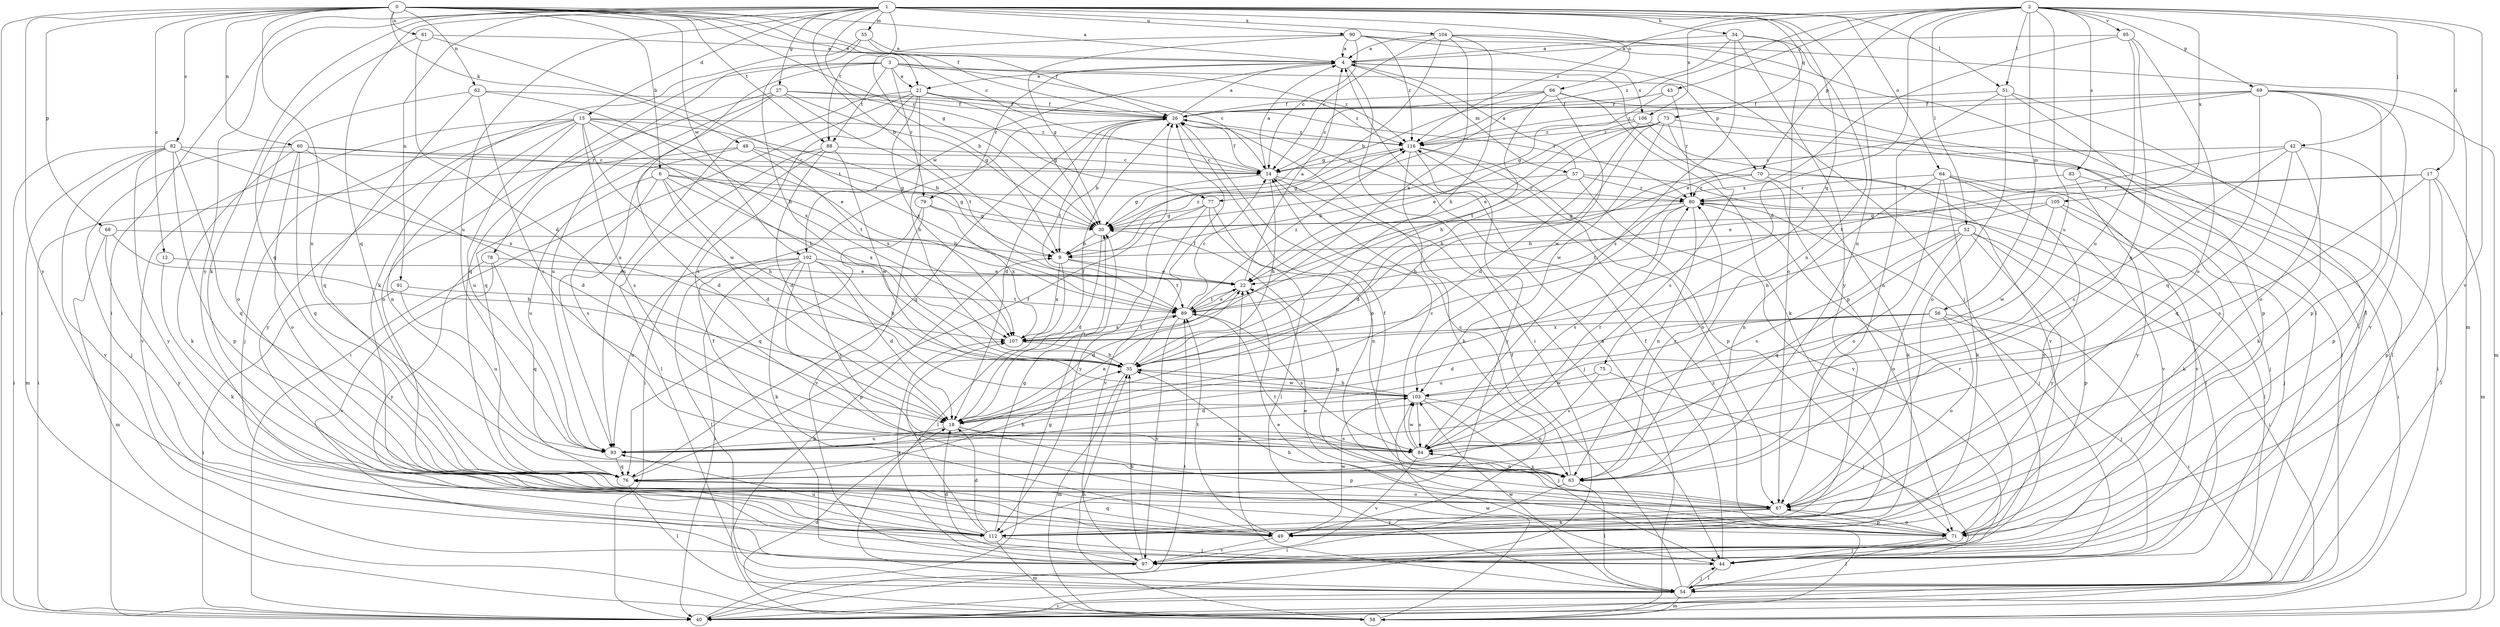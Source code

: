 strict digraph  {
0;
1;
2;
3;
4;
6;
9;
12;
14;
15;
17;
18;
21;
22;
26;
27;
30;
34;
35;
40;
42;
43;
44;
48;
49;
51;
52;
54;
55;
56;
57;
58;
60;
61;
62;
63;
64;
66;
67;
68;
69;
70;
71;
73;
75;
76;
77;
78;
79;
80;
82;
83;
84;
88;
89;
90;
91;
93;
95;
97;
102;
103;
104;
105;
106;
107;
112;
116;
0 -> 4  [label=a];
0 -> 6  [label=b];
0 -> 12  [label=c];
0 -> 14  [label=c];
0 -> 21  [label=e];
0 -> 26  [label=f];
0 -> 40  [label=i];
0 -> 48  [label=k];
0 -> 60  [label=n];
0 -> 61  [label=n];
0 -> 62  [label=n];
0 -> 63  [label=n];
0 -> 68  [label=p];
0 -> 77  [label=r];
0 -> 82  [label=s];
0 -> 88  [label=t];
0 -> 102  [label=w];
0 -> 112  [label=y];
1 -> 9  [label=b];
1 -> 15  [label=d];
1 -> 27  [label=g];
1 -> 30  [label=g];
1 -> 34  [label=h];
1 -> 40  [label=i];
1 -> 49  [label=k];
1 -> 51  [label=l];
1 -> 55  [label=m];
1 -> 63  [label=n];
1 -> 64  [label=o];
1 -> 66  [label=o];
1 -> 73  [label=q];
1 -> 75  [label=q];
1 -> 76  [label=q];
1 -> 88  [label=t];
1 -> 90  [label=u];
1 -> 91  [label=u];
1 -> 93  [label=u];
1 -> 104  [label=x];
1 -> 112  [label=y];
2 -> 17  [label=d];
2 -> 18  [label=d];
2 -> 42  [label=j];
2 -> 43  [label=j];
2 -> 51  [label=l];
2 -> 52  [label=l];
2 -> 56  [label=m];
2 -> 69  [label=p];
2 -> 70  [label=p];
2 -> 77  [label=r];
2 -> 83  [label=s];
2 -> 93  [label=u];
2 -> 95  [label=v];
2 -> 97  [label=v];
2 -> 105  [label=x];
2 -> 106  [label=x];
2 -> 116  [label=z];
3 -> 14  [label=c];
3 -> 21  [label=e];
3 -> 70  [label=p];
3 -> 76  [label=q];
3 -> 78  [label=r];
3 -> 79  [label=r];
3 -> 88  [label=t];
3 -> 93  [label=u];
3 -> 116  [label=z];
4 -> 21  [label=e];
4 -> 40  [label=i];
4 -> 57  [label=m];
4 -> 71  [label=p];
4 -> 79  [label=r];
4 -> 102  [label=w];
4 -> 106  [label=x];
6 -> 18  [label=d];
6 -> 30  [label=g];
6 -> 35  [label=h];
6 -> 80  [label=r];
6 -> 84  [label=s];
6 -> 93  [label=u];
6 -> 107  [label=x];
9 -> 22  [label=e];
9 -> 54  [label=l];
9 -> 89  [label=t];
9 -> 107  [label=x];
9 -> 116  [label=z];
12 -> 22  [label=e];
12 -> 49  [label=k];
14 -> 4  [label=a];
14 -> 26  [label=f];
14 -> 30  [label=g];
14 -> 35  [label=h];
14 -> 44  [label=j];
14 -> 80  [label=r];
15 -> 9  [label=b];
15 -> 22  [label=e];
15 -> 35  [label=h];
15 -> 44  [label=j];
15 -> 63  [label=n];
15 -> 84  [label=s];
15 -> 93  [label=u];
15 -> 97  [label=v];
15 -> 103  [label=w];
15 -> 112  [label=y];
15 -> 116  [label=z];
17 -> 22  [label=e];
17 -> 54  [label=l];
17 -> 58  [label=m];
17 -> 71  [label=p];
17 -> 80  [label=r];
17 -> 84  [label=s];
18 -> 26  [label=f];
18 -> 71  [label=p];
18 -> 84  [label=s];
18 -> 93  [label=u];
21 -> 26  [label=f];
21 -> 30  [label=g];
21 -> 35  [label=h];
21 -> 40  [label=i];
21 -> 84  [label=s];
21 -> 93  [label=u];
21 -> 107  [label=x];
21 -> 116  [label=z];
22 -> 4  [label=a];
22 -> 18  [label=d];
22 -> 89  [label=t];
26 -> 4  [label=a];
26 -> 9  [label=b];
26 -> 18  [label=d];
26 -> 67  [label=o];
26 -> 76  [label=q];
26 -> 89  [label=t];
26 -> 116  [label=z];
27 -> 26  [label=f];
27 -> 30  [label=g];
27 -> 67  [label=o];
27 -> 76  [label=q];
27 -> 80  [label=r];
27 -> 89  [label=t];
27 -> 93  [label=u];
30 -> 9  [label=b];
30 -> 18  [label=d];
34 -> 4  [label=a];
34 -> 63  [label=n];
34 -> 67  [label=o];
34 -> 84  [label=s];
34 -> 112  [label=y];
34 -> 116  [label=z];
35 -> 26  [label=f];
35 -> 58  [label=m];
35 -> 103  [label=w];
40 -> 30  [label=g];
40 -> 89  [label=t];
42 -> 14  [label=c];
42 -> 49  [label=k];
42 -> 71  [label=p];
42 -> 76  [label=q];
42 -> 84  [label=s];
42 -> 89  [label=t];
43 -> 26  [label=f];
43 -> 30  [label=g];
43 -> 80  [label=r];
44 -> 22  [label=e];
44 -> 26  [label=f];
44 -> 54  [label=l];
48 -> 14  [label=c];
48 -> 18  [label=d];
48 -> 30  [label=g];
48 -> 40  [label=i];
48 -> 107  [label=x];
49 -> 76  [label=q];
49 -> 89  [label=t];
49 -> 97  [label=v];
49 -> 103  [label=w];
51 -> 26  [label=f];
51 -> 63  [label=n];
51 -> 67  [label=o];
51 -> 71  [label=p];
51 -> 97  [label=v];
52 -> 9  [label=b];
52 -> 40  [label=i];
52 -> 67  [label=o];
52 -> 71  [label=p];
52 -> 76  [label=q];
52 -> 84  [label=s];
52 -> 112  [label=y];
54 -> 22  [label=e];
54 -> 26  [label=f];
54 -> 40  [label=i];
54 -> 44  [label=j];
54 -> 58  [label=m];
54 -> 103  [label=w];
55 -> 4  [label=a];
55 -> 26  [label=f];
55 -> 35  [label=h];
55 -> 49  [label=k];
56 -> 18  [label=d];
56 -> 40  [label=i];
56 -> 44  [label=j];
56 -> 67  [label=o];
56 -> 93  [label=u];
56 -> 107  [label=x];
57 -> 4  [label=a];
57 -> 9  [label=b];
57 -> 18  [label=d];
57 -> 54  [label=l];
57 -> 80  [label=r];
57 -> 97  [label=v];
58 -> 4  [label=a];
58 -> 9  [label=b];
58 -> 18  [label=d];
58 -> 35  [label=h];
58 -> 103  [label=w];
58 -> 116  [label=z];
60 -> 14  [label=c];
60 -> 18  [label=d];
60 -> 44  [label=j];
60 -> 49  [label=k];
60 -> 67  [label=o];
60 -> 76  [label=q];
60 -> 89  [label=t];
61 -> 4  [label=a];
61 -> 18  [label=d];
61 -> 76  [label=q];
61 -> 89  [label=t];
62 -> 26  [label=f];
62 -> 67  [label=o];
62 -> 76  [label=q];
62 -> 84  [label=s];
62 -> 107  [label=x];
63 -> 14  [label=c];
63 -> 40  [label=i];
63 -> 54  [label=l];
63 -> 80  [label=r];
63 -> 84  [label=s];
63 -> 89  [label=t];
64 -> 44  [label=j];
64 -> 49  [label=k];
64 -> 63  [label=n];
64 -> 67  [label=o];
64 -> 80  [label=r];
64 -> 97  [label=v];
64 -> 112  [label=y];
66 -> 14  [label=c];
66 -> 26  [label=f];
66 -> 30  [label=g];
66 -> 35  [label=h];
66 -> 40  [label=i];
66 -> 49  [label=k];
66 -> 103  [label=w];
67 -> 26  [label=f];
67 -> 30  [label=g];
67 -> 49  [label=k];
67 -> 71  [label=p];
67 -> 112  [label=y];
68 -> 9  [label=b];
68 -> 35  [label=h];
68 -> 58  [label=m];
68 -> 112  [label=y];
69 -> 22  [label=e];
69 -> 26  [label=f];
69 -> 58  [label=m];
69 -> 67  [label=o];
69 -> 71  [label=p];
69 -> 76  [label=q];
69 -> 97  [label=v];
69 -> 116  [label=z];
70 -> 35  [label=h];
70 -> 49  [label=k];
70 -> 80  [label=r];
70 -> 97  [label=v];
71 -> 22  [label=e];
71 -> 35  [label=h];
71 -> 44  [label=j];
71 -> 54  [label=l];
71 -> 67  [label=o];
71 -> 80  [label=r];
73 -> 22  [label=e];
73 -> 35  [label=h];
73 -> 40  [label=i];
73 -> 84  [label=s];
73 -> 89  [label=t];
73 -> 103  [label=w];
73 -> 116  [label=z];
75 -> 44  [label=j];
75 -> 84  [label=s];
75 -> 103  [label=w];
76 -> 26  [label=f];
76 -> 35  [label=h];
76 -> 54  [label=l];
76 -> 67  [label=o];
77 -> 30  [label=g];
77 -> 54  [label=l];
77 -> 63  [label=n];
77 -> 97  [label=v];
77 -> 112  [label=y];
78 -> 22  [label=e];
78 -> 76  [label=q];
78 -> 97  [label=v];
78 -> 112  [label=y];
79 -> 30  [label=g];
79 -> 76  [label=q];
79 -> 97  [label=v];
79 -> 107  [label=x];
80 -> 30  [label=g];
80 -> 44  [label=j];
80 -> 54  [label=l];
80 -> 63  [label=n];
80 -> 84  [label=s];
80 -> 89  [label=t];
82 -> 14  [label=c];
82 -> 40  [label=i];
82 -> 58  [label=m];
82 -> 71  [label=p];
82 -> 76  [label=q];
82 -> 97  [label=v];
82 -> 107  [label=x];
82 -> 112  [label=y];
83 -> 40  [label=i];
83 -> 80  [label=r];
83 -> 112  [label=y];
84 -> 14  [label=c];
84 -> 63  [label=n];
84 -> 80  [label=r];
84 -> 97  [label=v];
84 -> 103  [label=w];
88 -> 14  [label=c];
88 -> 18  [label=d];
88 -> 40  [label=i];
88 -> 54  [label=l];
88 -> 103  [label=w];
89 -> 14  [label=c];
89 -> 22  [label=e];
89 -> 84  [label=s];
89 -> 97  [label=v];
89 -> 107  [label=x];
89 -> 116  [label=z];
90 -> 4  [label=a];
90 -> 9  [label=b];
90 -> 14  [label=c];
90 -> 30  [label=g];
90 -> 44  [label=j];
90 -> 54  [label=l];
90 -> 116  [label=z];
91 -> 40  [label=i];
91 -> 89  [label=t];
91 -> 93  [label=u];
93 -> 22  [label=e];
93 -> 76  [label=q];
95 -> 4  [label=a];
95 -> 63  [label=n];
95 -> 67  [label=o];
95 -> 93  [label=u];
95 -> 107  [label=x];
97 -> 18  [label=d];
97 -> 26  [label=f];
97 -> 35  [label=h];
97 -> 107  [label=x];
102 -> 18  [label=d];
102 -> 22  [label=e];
102 -> 35  [label=h];
102 -> 40  [label=i];
102 -> 49  [label=k];
102 -> 54  [label=l];
102 -> 71  [label=p];
102 -> 84  [label=s];
102 -> 93  [label=u];
103 -> 18  [label=d];
103 -> 35  [label=h];
103 -> 44  [label=j];
103 -> 63  [label=n];
103 -> 84  [label=s];
104 -> 4  [label=a];
104 -> 9  [label=b];
104 -> 14  [label=c];
104 -> 35  [label=h];
104 -> 54  [label=l];
104 -> 58  [label=m];
104 -> 107  [label=x];
105 -> 30  [label=g];
105 -> 35  [label=h];
105 -> 44  [label=j];
105 -> 49  [label=k];
105 -> 103  [label=w];
106 -> 18  [label=d];
106 -> 22  [label=e];
106 -> 54  [label=l];
106 -> 97  [label=v];
106 -> 116  [label=z];
107 -> 35  [label=h];
107 -> 89  [label=t];
112 -> 18  [label=d];
112 -> 30  [label=g];
112 -> 44  [label=j];
112 -> 58  [label=m];
112 -> 93  [label=u];
112 -> 107  [label=x];
116 -> 14  [label=c];
116 -> 30  [label=g];
116 -> 49  [label=k];
116 -> 67  [label=o];
116 -> 71  [label=p];
116 -> 112  [label=y];
}

